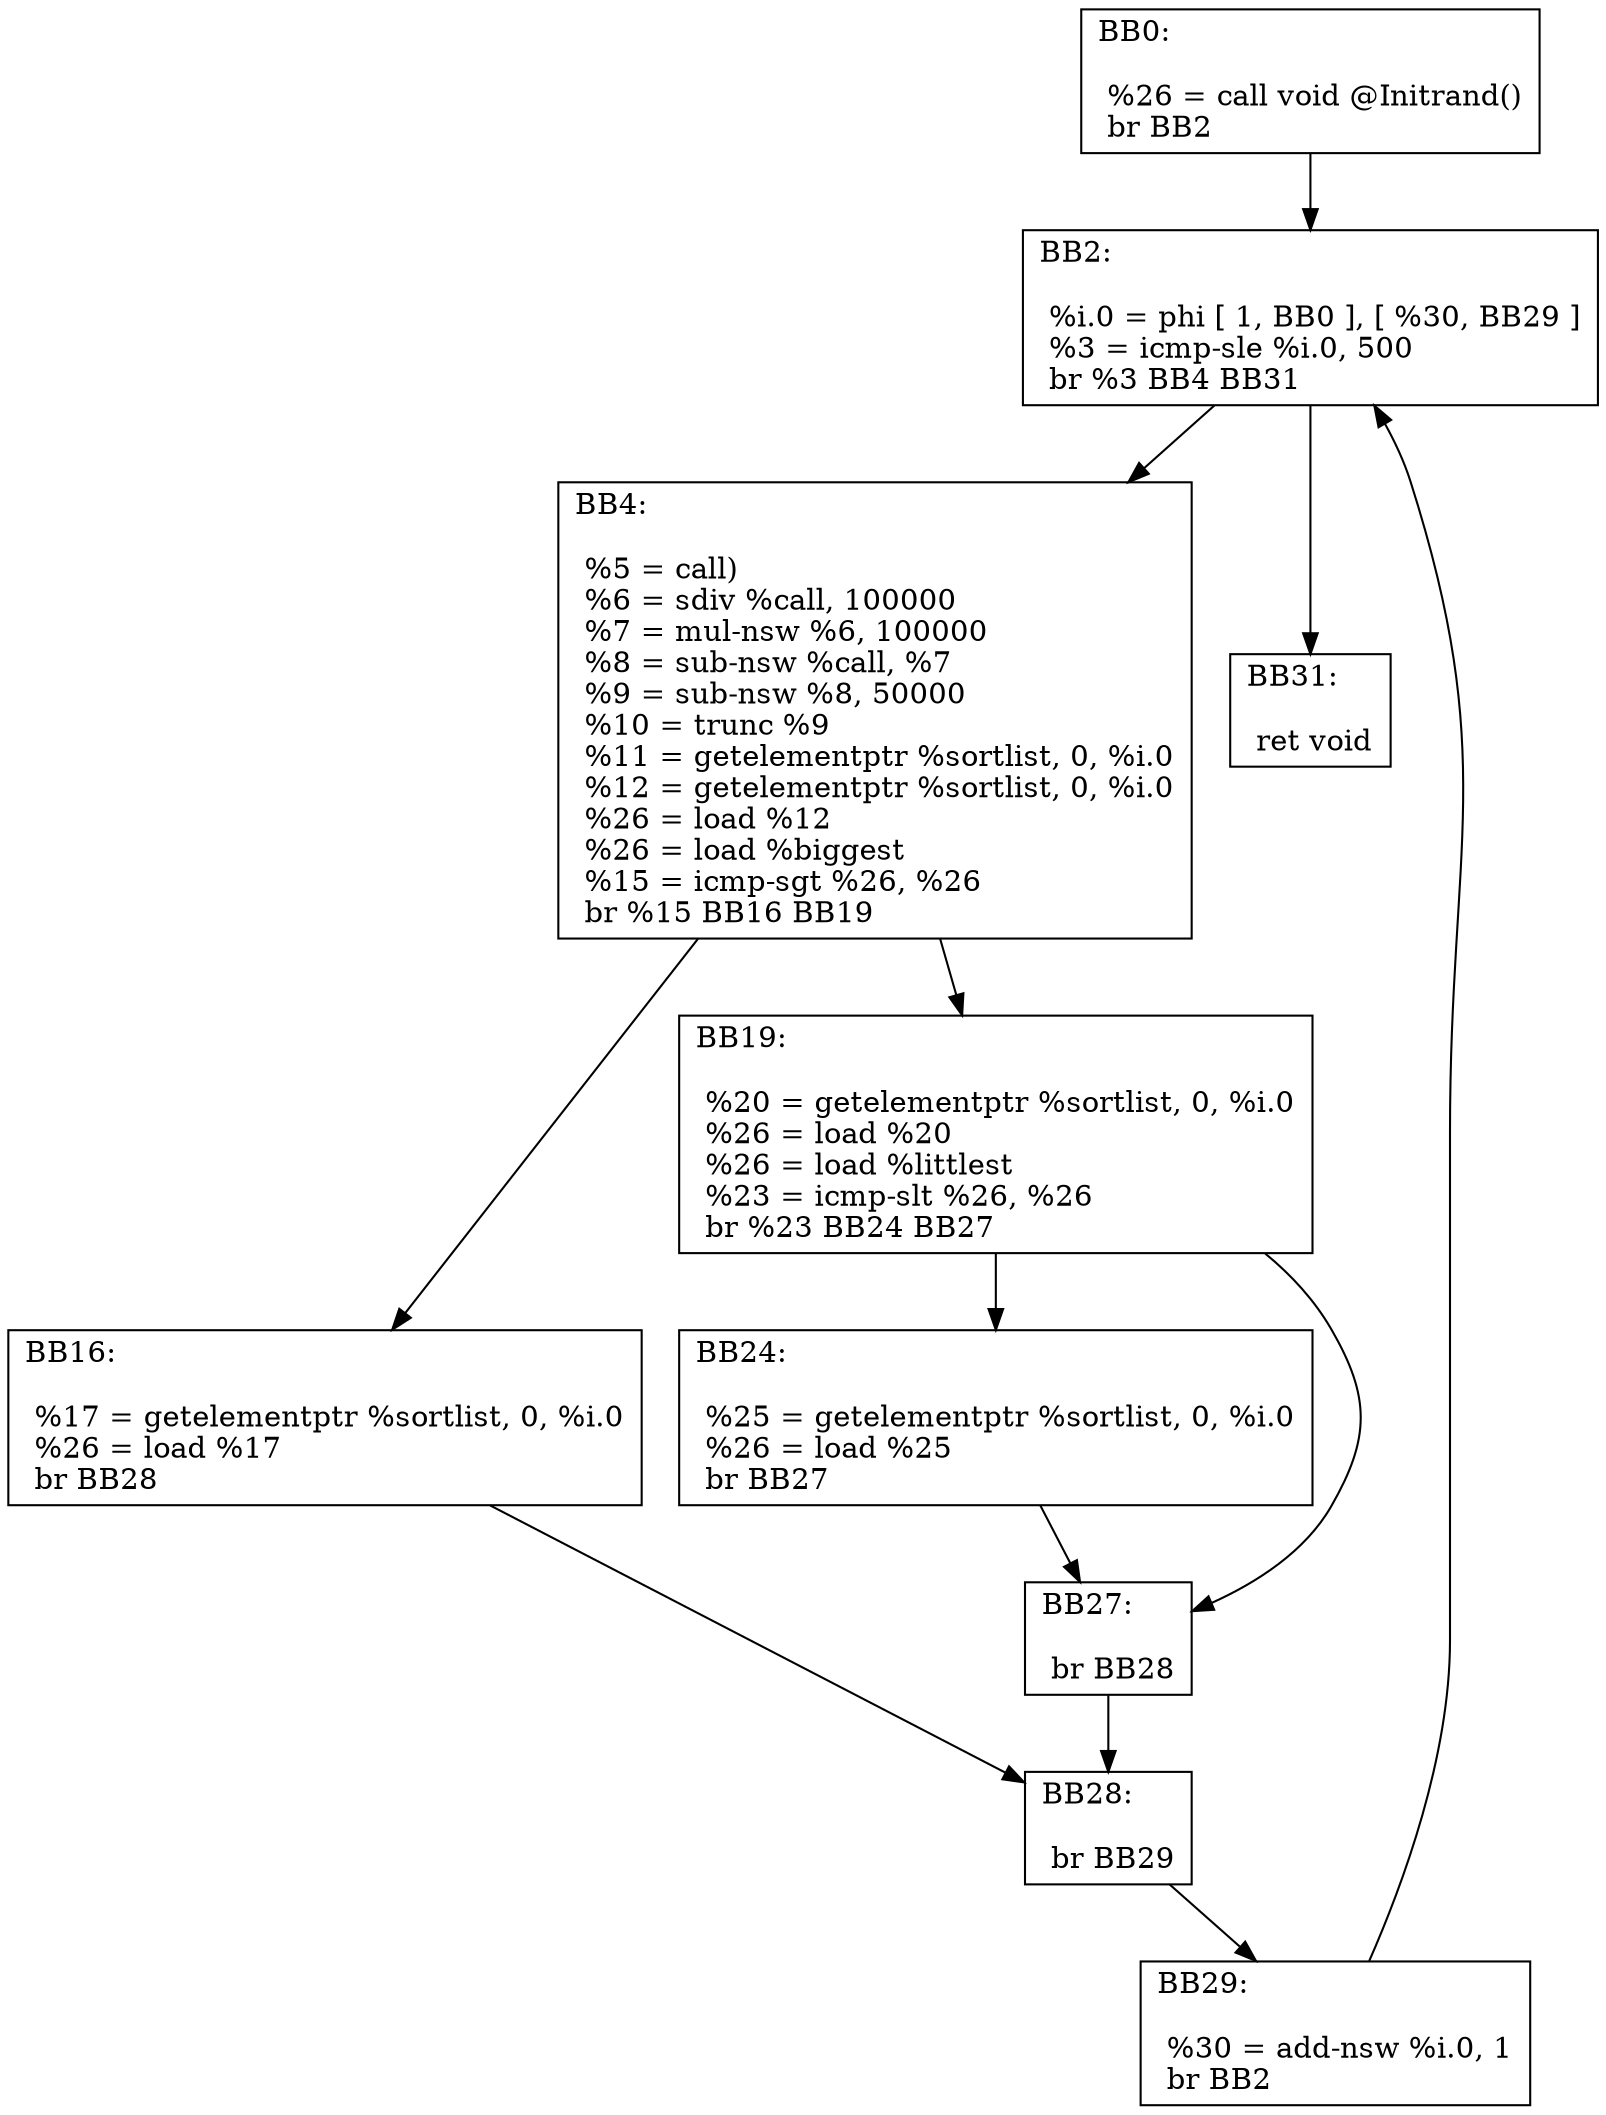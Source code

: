 digraph "CFG for 'bInitarr' function" {
	AA0 [shape=record, label="{BB0:\l\l  %26 =   call void @Initrand()\l br  BB2\l}"];
	AA0 -> AA2
	AA2 [shape=record, label="{BB2:\l\l  %i.0 = phi [ 1, BB0 ], [  %30, BB29 ]\l %3 = icmp-sle %i.0,  500\l br %3 BB4 BB31\l}"];
	AA2 -> AA4
	AA2 -> AA31
	AA4 [shape=record, label="{BB4:\l\l  %5 = call)\l %6 = sdiv %call,  100000\l %7 = mul-nsw %6,  100000\l %8 = sub-nsw %call,  %7\l %9 = sub-nsw %8,  50000\l %10 = trunc %9\l %11 = getelementptr %sortlist,  0,  %i.0\l %12 = getelementptr %sortlist,  0,  %i.0\l %26 = load %12\l %26 = load %biggest\l %15 = icmp-sgt %26,  %26\l br %15 BB16 BB19\l}"];
	AA4 -> AA16
	AA4 -> AA19
	AA16 [shape=record, label="{BB16:\l\l  %17 = getelementptr %sortlist,  0,  %i.0\l %26 = load %17\l br  BB28\l}"];
	AA16 -> AA28
	AA19 [shape=record, label="{BB19:\l\l  %20 = getelementptr %sortlist,  0,  %i.0\l %26 = load %20\l %26 = load %littlest\l %23 = icmp-slt %26,  %26\l br %23 BB24 BB27\l}"];
	AA19 -> AA24
	AA19 -> AA27
	AA24 [shape=record, label="{BB24:\l\l  %25 = getelementptr %sortlist,  0,  %i.0\l %26 = load %25\l br  BB27\l}"];
	AA24 -> AA27
	AA27 [shape=record, label="{BB27:\l\l  br  BB28\l}"];
	AA27 -> AA28
	AA28 [shape=record, label="{BB28:\l\l  br  BB29\l}"];
	AA28 -> AA29
	AA29 [shape=record, label="{BB29:\l\l  %30 = add-nsw %i.0,  1\l br  BB2\l}"];
	AA29 -> AA2
	AA31 [shape=record, label="{BB31:\l\l  ret void\l}"];
}
